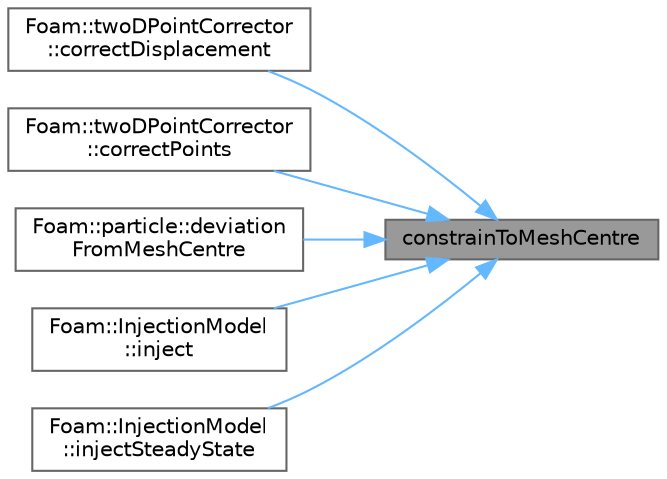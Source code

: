digraph "constrainToMeshCentre"
{
 // LATEX_PDF_SIZE
  bgcolor="transparent";
  edge [fontname=Helvetica,fontsize=10,labelfontname=Helvetica,labelfontsize=10];
  node [fontname=Helvetica,fontsize=10,shape=box,height=0.2,width=0.4];
  rankdir="RL";
  Node1 [id="Node000001",label="constrainToMeshCentre",height=0.2,width=0.4,color="gray40", fillcolor="grey60", style="filled", fontcolor="black",tooltip=" "];
  Node1 -> Node2 [id="edge1_Node000001_Node000002",dir="back",color="steelblue1",style="solid",tooltip=" "];
  Node2 [id="Node000002",label="Foam::twoDPointCorrector\l::correctDisplacement",height=0.2,width=0.4,color="grey40", fillcolor="white", style="filled",URL="$classFoam_1_1twoDPointCorrector.html#a7920dcdc7bb2067d0672c9d098195c91",tooltip=" "];
  Node1 -> Node3 [id="edge2_Node000001_Node000003",dir="back",color="steelblue1",style="solid",tooltip=" "];
  Node3 [id="Node000003",label="Foam::twoDPointCorrector\l::correctPoints",height=0.2,width=0.4,color="grey40", fillcolor="white", style="filled",URL="$classFoam_1_1twoDPointCorrector.html#ac44d87c55ac02d1cc3887892983cc527",tooltip=" "];
  Node1 -> Node4 [id="edge3_Node000001_Node000004",dir="back",color="steelblue1",style="solid",tooltip=" "];
  Node4 [id="Node000004",label="Foam::particle::deviation\lFromMeshCentre",height=0.2,width=0.4,color="grey40", fillcolor="white", style="filled",URL="$classFoam_1_1particle.html#a0965b34851d3259ce9d0a2cc5ac33d0e",tooltip=" "];
  Node1 -> Node5 [id="edge4_Node000001_Node000005",dir="back",color="steelblue1",style="solid",tooltip=" "];
  Node5 [id="Node000005",label="Foam::InjectionModel\l::inject",height=0.2,width=0.4,color="grey40", fillcolor="white", style="filled",URL="$classFoam_1_1InjectionModel.html#a1efd0f4865994975c398a06e939ca132",tooltip=" "];
  Node1 -> Node6 [id="edge5_Node000001_Node000006",dir="back",color="steelblue1",style="solid",tooltip=" "];
  Node6 [id="Node000006",label="Foam::InjectionModel\l::injectSteadyState",height=0.2,width=0.4,color="grey40", fillcolor="white", style="filled",URL="$classFoam_1_1InjectionModel.html#aad448be3c9c7b12882e4ebd2ca79a6b0",tooltip=" "];
}
